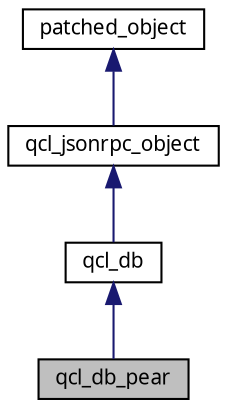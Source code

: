 digraph G
{
  edge [fontname="FreeSans.ttf",fontsize=10,labelfontname="FreeSans.ttf",labelfontsize=10];
  node [fontname="FreeSans.ttf",fontsize=10,shape=record];
  Node1 [label="qcl_db_pear",height=0.2,width=0.4,color="black", fillcolor="grey75", style="filled" fontcolor="black"];
  Node2 -> Node1 [dir=back,color="midnightblue",fontsize=10,style="solid",fontname="FreeSans.ttf"];
  Node2 [label="qcl_db",height=0.2,width=0.4,color="black", fillcolor="white", style="filled",URL="$classqcl__db.html"];
  Node3 -> Node2 [dir=back,color="midnightblue",fontsize=10,style="solid",fontname="FreeSans.ttf"];
  Node3 [label="qcl_jsonrpc_object",height=0.2,width=0.4,color="black", fillcolor="white", style="filled",URL="$classqcl__jsonrpc__object.html"];
  Node4 -> Node3 [dir=back,color="midnightblue",fontsize=10,style="solid",fontname="FreeSans.ttf"];
  Node4 [label="patched_object",height=0.2,width=0.4,color="black", fillcolor="white", style="filled",URL="$classpatched__object.html"];
}
